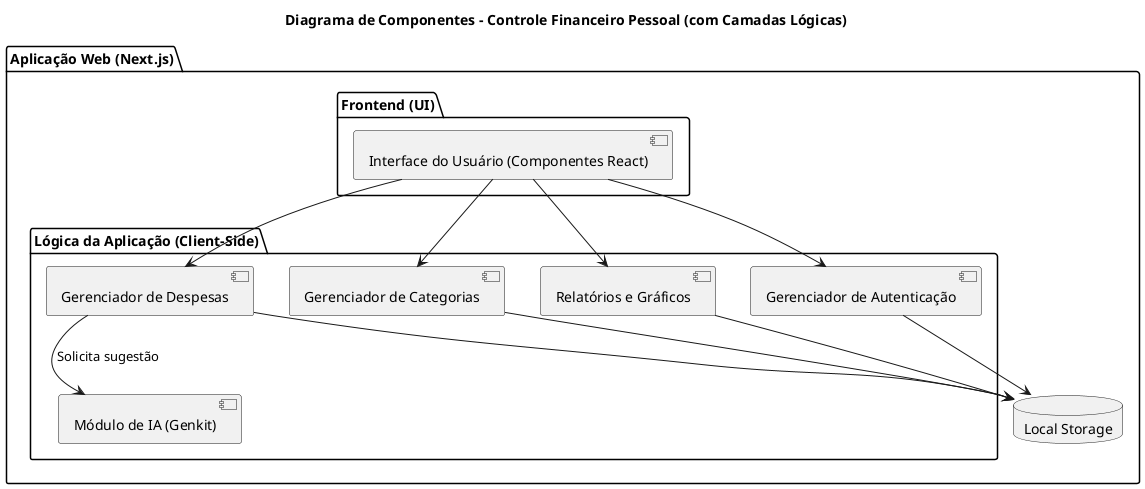 @startuml
title Diagrama de Componentes - Controle Financeiro Pessoal (com Camadas Lógicas)

package "Aplicação Web (Next.js)" {

  package "Frontend (UI)" {
    [Interface do Usuário (Componentes React)]
  }

  package "Lógica da Aplicação (Client-Side)" {
    [Gerenciador de Autenticação]
    [Gerenciador de Despesas]
    [Gerenciador de Categorias]
    [Relatórios e Gráficos]
    [Módulo de IA (Genkit)] as GenkitAI
  }

  database "Local Storage" as DB
}

' Interações da Interface com a Lógica
[Interface do Usuário (Componentes React)] --> [Gerenciador de Autenticação]
[Interface do Usuário (Componentes React)] --> [Gerenciador de Despesas]
[Interface do Usuário (Componentes React)] --> [Gerenciador de Categorias]
[Interface do Usuário (Componentes React)] --> [Relatórios e Gráficos]

' Interações da Lógica com os Dados e IA
[Gerenciador de Autenticação] --> DB
[Gerenciador de Despesas] --> DB
[Gerenciador de Categorias] --> DB
[Relatórios e Gráficos] --> DB
[Gerenciador de Despesas] --> GenkitAI : Solicita sugestão

@enduml